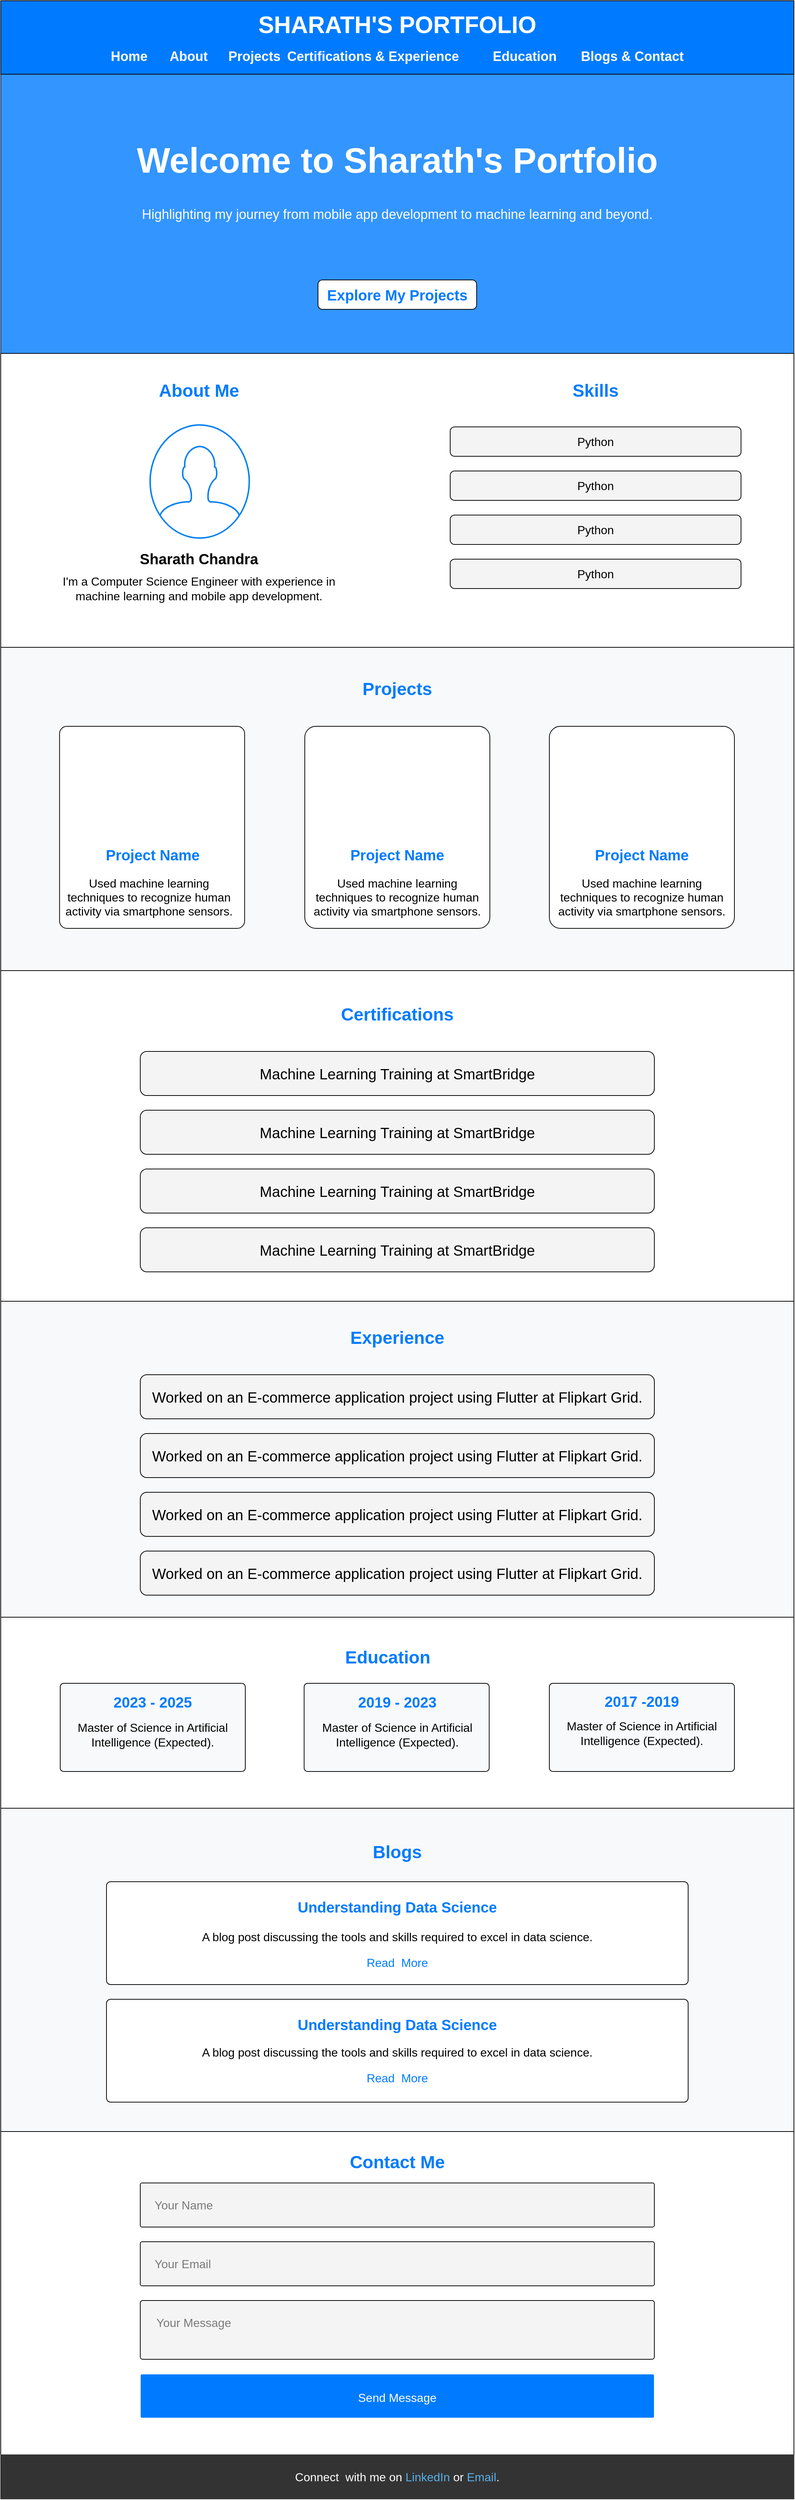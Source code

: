 <mxfile version="24.7.14">
  <diagram name="Page-1" id="ZmXhCzCnHMO-EWCTXmm_">
    <mxGraphModel dx="2040" dy="1305" grid="1" gridSize="10" guides="1" tooltips="1" connect="1" arrows="1" fold="1" page="1" pageScale="1" pageWidth="1080" pageHeight="2340" math="0" shadow="0">
      <root>
        <mxCell id="0" />
        <mxCell id="1" parent="0" />
        <mxCell id="nCHdA4UjMcVazkx-fYS6-107" value="" style="rounded=0;whiteSpace=wrap;html=1;fillColor=#F8F9FA;" vertex="1" parent="1">
          <mxGeometry y="1770" width="1080" height="450" as="geometry" />
        </mxCell>
        <mxCell id="nCHdA4UjMcVazkx-fYS6-1" value="&lt;p style=&quot;line-height: 50%;&quot;&gt;&lt;/p&gt;&lt;h1&gt;&lt;font color=&quot;#ffffff&quot; style=&quot;font-size: 48px;&quot;&gt;Welcome to Sharath&#39;s Portfolio&lt;/font&gt;&lt;/h1&gt;&lt;div style=&quot;line-height: 50%;&quot;&gt;&lt;font color=&quot;#ffffff&quot;&gt;&lt;br&gt;&lt;/font&gt;&lt;/div&gt;        &lt;p&gt;&lt;font color=&quot;#ffffff&quot; style=&quot;font-size: 18px;&quot;&gt;Highlighting my journey from mobile app development to machine learning and beyond.&lt;/font&gt;&lt;/p&gt;&lt;p&gt;&lt;font color=&quot;#ffffff&quot; style=&quot;font-size: 18px;&quot;&gt;&lt;br&gt;&lt;/font&gt;&lt;/p&gt;&lt;p&gt;&lt;font color=&quot;#ffffff&quot; style=&quot;font-size: 18px;&quot;&gt;&lt;br&gt;&lt;/font&gt;&lt;/p&gt;&lt;p&gt;&lt;/p&gt;" style="text;html=1;align=center;verticalAlign=middle;whiteSpace=wrap;rounded=0;" vertex="1" parent="1">
          <mxGeometry y="100" width="1080" height="400" as="geometry" />
        </mxCell>
        <mxCell id="nCHdA4UjMcVazkx-fYS6-2" value="" style="group" vertex="1" connectable="0" parent="1">
          <mxGeometry width="1080" height="480" as="geometry" />
        </mxCell>
        <mxCell id="nCHdA4UjMcVazkx-fYS6-3" value="&lt;p style=&quot;line-height: 50%;&quot;&gt;&lt;/p&gt;&lt;h1&gt;&lt;font color=&quot;#ffffff&quot; style=&quot;font-size: 48px;&quot;&gt;Welcome to Sharath&#39;s Portfolio&lt;/font&gt;&lt;/h1&gt;&lt;div style=&quot;line-height: 50%;&quot;&gt;&lt;font color=&quot;#ffffff&quot;&gt;&lt;br&gt;&lt;/font&gt;&lt;/div&gt;        &lt;p&gt;&lt;font color=&quot;#ffffff&quot; style=&quot;font-size: 18px;&quot;&gt;Highlighting my journey from mobile app development to machine learning and beyond.&lt;/font&gt;&lt;/p&gt;&lt;p&gt;&lt;font color=&quot;#ffffff&quot; style=&quot;font-size: 18px;&quot;&gt;&lt;br&gt;&lt;/font&gt;&lt;/p&gt;&lt;p&gt;&lt;font color=&quot;#ffffff&quot; style=&quot;font-size: 18px;&quot;&gt;&lt;br&gt;&lt;/font&gt;&lt;/p&gt;&lt;p&gt;&lt;br&gt;&lt;/p&gt;" style="rounded=0;whiteSpace=wrap;html=1;fillColor=#007BFF;opacity=80;" vertex="1" parent="nCHdA4UjMcVazkx-fYS6-2">
          <mxGeometry y="100" width="1080" height="380" as="geometry" />
        </mxCell>
        <mxCell id="nCHdA4UjMcVazkx-fYS6-4" value="" style="rounded=1;whiteSpace=wrap;html=1;" vertex="1" parent="nCHdA4UjMcVazkx-fYS6-2">
          <mxGeometry x="432" y="380" width="216" height="40" as="geometry" />
        </mxCell>
        <mxCell id="nCHdA4UjMcVazkx-fYS6-5" value="" style="rounded=0;whiteSpace=wrap;html=1;fillColor=#007bff;fontColor=#ffffff;" vertex="1" parent="nCHdA4UjMcVazkx-fYS6-2">
          <mxGeometry width="1080" height="100" as="geometry" />
        </mxCell>
        <mxCell id="nCHdA4UjMcVazkx-fYS6-6" value="&lt;div&gt;&lt;font size=&quot;1&quot;&gt;&lt;b style=&quot;font-size: 32px;&quot;&gt;SHARATH&#39;S PORTFOLIO&lt;/b&gt;&lt;/font&gt;&lt;/div&gt;&lt;div style=&quot;line-height: 50%;&quot;&gt;&lt;font size=&quot;1&quot;&gt;&lt;b style=&quot;font-size: 32px;&quot;&gt;&lt;br&gt;&lt;/b&gt;&lt;/font&gt;&lt;/div&gt;&lt;div style=&quot;font-size: 18px;&quot;&gt;&lt;font style=&quot;font-size: 18px;&quot;&gt;&lt;b style=&quot;&quot;&gt;Home &lt;span style=&quot;white-space: pre;&quot;&gt;&#x9;&lt;/span&gt;&lt;/b&gt;&lt;b&gt;About &lt;span style=&quot;white-space: pre;&quot;&gt;&#x9;&lt;/span&gt;Projects &lt;span style=&quot;white-space: pre;&quot;&gt;&#x9;&lt;/span&gt;Certifications &amp;amp; Experience &lt;span style=&quot;white-space: pre;&quot;&gt;&#x9;&lt;/span&gt;Education &lt;span style=&quot;white-space: pre;&quot;&gt;&#x9;&lt;/span&gt;Blogs &amp;amp; Contact&lt;br&gt;&lt;/b&gt;&lt;/font&gt;&lt;/div&gt;" style="text;html=1;align=center;verticalAlign=middle;whiteSpace=wrap;rounded=0;strokeColor=none;fontColor=#FFFFFF;" vertex="1" parent="nCHdA4UjMcVazkx-fYS6-2">
          <mxGeometry width="1080" height="100" as="geometry" />
        </mxCell>
        <mxCell id="nCHdA4UjMcVazkx-fYS6-7" value="&lt;b&gt;&lt;font style=&quot;font-size: 20px;&quot;&gt;Explore My Projects&lt;/font&gt;&lt;/b&gt;" style="text;html=1;align=center;verticalAlign=middle;whiteSpace=wrap;rounded=0;fontColor=#007bff;" vertex="1" parent="nCHdA4UjMcVazkx-fYS6-2">
          <mxGeometry x="432" y="380" width="216" height="40" as="geometry" />
        </mxCell>
        <mxCell id="nCHdA4UjMcVazkx-fYS6-26" value="" style="group" vertex="1" connectable="0" parent="1">
          <mxGeometry y="480" width="1080" height="400" as="geometry" />
        </mxCell>
        <mxCell id="nCHdA4UjMcVazkx-fYS6-27" value="" style="rounded=0;whiteSpace=wrap;html=1;" vertex="1" parent="nCHdA4UjMcVazkx-fYS6-26">
          <mxGeometry width="1080" height="400" as="geometry" />
        </mxCell>
        <mxCell id="nCHdA4UjMcVazkx-fYS6-28" value="" style="group" vertex="1" connectable="0" parent="nCHdA4UjMcVazkx-fYS6-26">
          <mxGeometry x="72" y="20" width="936" height="320" as="geometry" />
        </mxCell>
        <mxCell id="nCHdA4UjMcVazkx-fYS6-29" value="" style="rounded=1;whiteSpace=wrap;html=1;fillColor=#f4f4f4;" vertex="1" parent="nCHdA4UjMcVazkx-fYS6-28">
          <mxGeometry x="540" y="140" width="396" height="40" as="geometry" />
        </mxCell>
        <mxCell id="nCHdA4UjMcVazkx-fYS6-30" value="" style="rounded=1;whiteSpace=wrap;html=1;fillColor=#f4f4f4;" vertex="1" parent="nCHdA4UjMcVazkx-fYS6-28">
          <mxGeometry x="540" y="260" width="396" height="40" as="geometry" />
        </mxCell>
        <mxCell id="nCHdA4UjMcVazkx-fYS6-31" value="&lt;font style=&quot;font-size: 16px;&quot;&gt;Python&lt;/font&gt;" style="text;html=1;align=center;verticalAlign=middle;whiteSpace=wrap;rounded=0;" vertex="1" parent="nCHdA4UjMcVazkx-fYS6-28">
          <mxGeometry x="540" y="260" width="396" height="40" as="geometry" />
        </mxCell>
        <mxCell id="nCHdA4UjMcVazkx-fYS6-32" value="&lt;font style=&quot;font-size: 16px;&quot;&gt;Python&lt;/font&gt;" style="text;html=1;align=center;verticalAlign=middle;whiteSpace=wrap;rounded=0;" vertex="1" parent="nCHdA4UjMcVazkx-fYS6-28">
          <mxGeometry x="540" y="140" width="396" height="40" as="geometry" />
        </mxCell>
        <mxCell id="nCHdA4UjMcVazkx-fYS6-33" value="" style="rounded=1;whiteSpace=wrap;html=1;fillColor=#f4f4f4;" vertex="1" parent="nCHdA4UjMcVazkx-fYS6-28">
          <mxGeometry x="540" y="200" width="396" height="40" as="geometry" />
        </mxCell>
        <mxCell id="nCHdA4UjMcVazkx-fYS6-34" value="&lt;font style=&quot;font-size: 16px;&quot;&gt;Python&lt;/font&gt;" style="text;html=1;align=center;verticalAlign=middle;whiteSpace=wrap;rounded=1;" vertex="1" parent="nCHdA4UjMcVazkx-fYS6-28">
          <mxGeometry x="540" y="200" width="396" height="40" as="geometry" />
        </mxCell>
        <mxCell id="nCHdA4UjMcVazkx-fYS6-35" value="" style="rounded=1;whiteSpace=wrap;html=1;fillColor=#f4f4f4;" vertex="1" parent="nCHdA4UjMcVazkx-fYS6-28">
          <mxGeometry x="540" y="80" width="396" height="40" as="geometry" />
        </mxCell>
        <mxCell id="nCHdA4UjMcVazkx-fYS6-36" value="&lt;font style=&quot;font-size: 16px;&quot;&gt;Python&lt;/font&gt;" style="text;html=1;align=center;verticalAlign=middle;whiteSpace=wrap;rounded=1;labelBackgroundColor=none;labelBorderColor=none;" vertex="1" parent="nCHdA4UjMcVazkx-fYS6-28">
          <mxGeometry x="540" y="80" width="396" height="40" as="geometry" />
        </mxCell>
        <mxCell id="nCHdA4UjMcVazkx-fYS6-37" value="" style="html=1;verticalLabelPosition=bottom;align=center;labelBackgroundColor=#ffffff;verticalAlign=top;strokeWidth=2;strokeColor=#0080F0;shadow=0;dashed=0;shape=mxgraph.ios7.icons.user;" vertex="1" parent="nCHdA4UjMcVazkx-fYS6-28">
          <mxGeometry x="131.4" y="77.419" width="135" height="153.846" as="geometry" />
        </mxCell>
        <mxCell id="nCHdA4UjMcVazkx-fYS6-38" value="&lt;font color=&quot;#007bff&quot;&gt;&lt;b style=&quot;font-size: 24px;&quot;&gt;About Me&lt;br&gt;&lt;/b&gt;&lt;/font&gt;" style="text;html=1;align=center;verticalAlign=middle;whiteSpace=wrap;rounded=0;" vertex="1" parent="nCHdA4UjMcVazkx-fYS6-28">
          <mxGeometry x="72" width="252" height="61.538" as="geometry" />
        </mxCell>
        <mxCell id="nCHdA4UjMcVazkx-fYS6-39" value="&lt;font style=&quot;font-size: 20px;&quot;&gt;&lt;b&gt;&lt;font style=&quot;font-size: 20px;&quot;&gt;Sharath Chandra&lt;/font&gt;&lt;/b&gt;&lt;/font&gt;" style="text;html=1;align=center;verticalAlign=middle;whiteSpace=wrap;rounded=0;" vertex="1" parent="nCHdA4UjMcVazkx-fYS6-28">
          <mxGeometry x="72" y="240" width="252" height="38.71" as="geometry" />
        </mxCell>
        <mxCell id="nCHdA4UjMcVazkx-fYS6-40" value="&lt;font style=&quot;font-size: 16px;&quot;&gt;I&#39;m a Computer Science Engineer with experience in machine learning and mobile app development.&lt;/font&gt;" style="text;html=1;align=center;verticalAlign=middle;whiteSpace=wrap;rounded=0;" vertex="1" parent="nCHdA4UjMcVazkx-fYS6-28">
          <mxGeometry y="280" width="396" height="40" as="geometry" />
        </mxCell>
        <mxCell id="nCHdA4UjMcVazkx-fYS6-41" value="&lt;font color=&quot;#007bff&quot; style=&quot;font-size: 24px;&quot;&gt;&lt;b&gt;Skills&lt;/b&gt;&lt;/font&gt;" style="text;html=1;align=center;verticalAlign=middle;whiteSpace=wrap;rounded=0;" vertex="1" parent="nCHdA4UjMcVazkx-fYS6-28">
          <mxGeometry x="576" width="324" height="61.538" as="geometry" />
        </mxCell>
        <mxCell id="nCHdA4UjMcVazkx-fYS6-42" value="" style="group" vertex="1" connectable="0" parent="1">
          <mxGeometry y="880" width="1080" height="440" as="geometry" />
        </mxCell>
        <mxCell id="nCHdA4UjMcVazkx-fYS6-43" value="" style="rounded=0;whiteSpace=wrap;html=1;fillColor=#f8f9fa;" vertex="1" parent="nCHdA4UjMcVazkx-fYS6-42">
          <mxGeometry width="1080" height="440" as="geometry" />
        </mxCell>
        <mxCell id="nCHdA4UjMcVazkx-fYS6-44" value="" style="group" vertex="1" connectable="0" parent="nCHdA4UjMcVazkx-fYS6-42">
          <mxGeometry y="40" width="1080" height="360" as="geometry" />
        </mxCell>
        <mxCell id="nCHdA4UjMcVazkx-fYS6-45" value="" style="group" vertex="1" connectable="0" parent="nCHdA4UjMcVazkx-fYS6-44">
          <mxGeometry x="414" y="67.5" width="252" height="275" as="geometry" />
        </mxCell>
        <mxCell id="nCHdA4UjMcVazkx-fYS6-46" value="" style="rounded=1;whiteSpace=wrap;html=1;arcSize=6;" vertex="1" parent="nCHdA4UjMcVazkx-fYS6-45">
          <mxGeometry width="252" height="275" as="geometry" />
        </mxCell>
        <mxCell id="nCHdA4UjMcVazkx-fYS6-47" value="" style="shape=image;html=1;verticalAlign=top;verticalLabelPosition=bottom;labelBackgroundColor=#ffffff;imageAspect=0;aspect=fixed;image=https://cdn2.iconfinder.com/data/icons/crystalproject/128x128/mimetypes/image.png" vertex="1" parent="nCHdA4UjMcVazkx-fYS6-45">
          <mxGeometry x="58.5" width="135" height="135" as="geometry" />
        </mxCell>
        <mxCell id="nCHdA4UjMcVazkx-fYS6-48" value="&lt;font color=&quot;#007bff&quot; style=&quot;font-size: 20px;&quot;&gt;&lt;b&gt;Project Name&lt;br&gt;&lt;/b&gt;&lt;/font&gt;" style="text;html=1;align=center;verticalAlign=middle;whiteSpace=wrap;rounded=0;" vertex="1" parent="nCHdA4UjMcVazkx-fYS6-45">
          <mxGeometry x="36" y="157.5" width="180" height="33.75" as="geometry" />
        </mxCell>
        <mxCell id="nCHdA4UjMcVazkx-fYS6-49" value="&lt;font style=&quot;font-size: 16px;&quot;&gt;Used machine learning techniques to recognize human activity via smartphone sensors.&lt;/font&gt;" style="text;html=1;align=center;verticalAlign=middle;whiteSpace=wrap;rounded=0;" vertex="1" parent="nCHdA4UjMcVazkx-fYS6-45">
          <mxGeometry x="5" y="202.5" width="242" height="60" as="geometry" />
        </mxCell>
        <mxCell id="nCHdA4UjMcVazkx-fYS6-50" value="" style="group;rounded=0;" vertex="1" connectable="0" parent="nCHdA4UjMcVazkx-fYS6-44">
          <mxGeometry x="81" y="67.5" width="252" height="262.5" as="geometry" />
        </mxCell>
        <mxCell id="nCHdA4UjMcVazkx-fYS6-51" value="" style="rounded=1;whiteSpace=wrap;html=1;glass=0;labelPadding=0;arcSize=4;" vertex="1" parent="nCHdA4UjMcVazkx-fYS6-50">
          <mxGeometry x="-0.9" width="252" height="275" as="geometry" />
        </mxCell>
        <mxCell id="nCHdA4UjMcVazkx-fYS6-52" value="" style="shape=image;html=1;verticalAlign=top;verticalLabelPosition=bottom;labelBackgroundColor=#ffffff;imageAspect=0;aspect=fixed;image=https://cdn2.iconfinder.com/data/icons/crystalproject/128x128/mimetypes/image.png" vertex="1" parent="nCHdA4UjMcVazkx-fYS6-50">
          <mxGeometry x="57.6" width="135" height="135" as="geometry" />
        </mxCell>
        <mxCell id="nCHdA4UjMcVazkx-fYS6-53" value="&lt;font color=&quot;#007bff&quot; style=&quot;font-size: 20px;&quot;&gt;&lt;b&gt;Project Name&lt;br&gt;&lt;/b&gt;&lt;/font&gt;" style="text;html=1;align=center;verticalAlign=middle;whiteSpace=wrap;rounded=0;" vertex="1" parent="nCHdA4UjMcVazkx-fYS6-50">
          <mxGeometry x="36" y="157.5" width="180" height="33.75" as="geometry" />
        </mxCell>
        <mxCell id="nCHdA4UjMcVazkx-fYS6-54" value="&lt;font style=&quot;font-size: 16px;&quot;&gt;Used machine learning techniques to recognize human activity via smartphone sensors.&lt;/font&gt;" style="text;html=1;align=center;verticalAlign=middle;whiteSpace=wrap;rounded=0;" vertex="1" parent="nCHdA4UjMcVazkx-fYS6-50">
          <mxGeometry y="202.5" width="242" height="60" as="geometry" />
        </mxCell>
        <mxCell id="nCHdA4UjMcVazkx-fYS6-55" value="&lt;font color=&quot;#007bff&quot; style=&quot;font-size: 24px;&quot;&gt;&lt;b&gt;Projects&lt;/b&gt;&lt;/font&gt;" style="text;html=1;align=center;verticalAlign=middle;whiteSpace=wrap;rounded=0;" vertex="1" parent="nCHdA4UjMcVazkx-fYS6-44">
          <mxGeometry width="1080" height="33.75" as="geometry" />
        </mxCell>
        <mxCell id="nCHdA4UjMcVazkx-fYS6-56" value="" style="group" vertex="1" connectable="0" parent="nCHdA4UjMcVazkx-fYS6-44">
          <mxGeometry x="747" y="67.5" width="252" height="275" as="geometry" />
        </mxCell>
        <mxCell id="nCHdA4UjMcVazkx-fYS6-57" value="" style="rounded=1;whiteSpace=wrap;html=1;arcSize=6;" vertex="1" parent="nCHdA4UjMcVazkx-fYS6-56">
          <mxGeometry width="252" height="275" as="geometry" />
        </mxCell>
        <mxCell id="nCHdA4UjMcVazkx-fYS6-58" value="" style="shape=image;html=1;verticalAlign=top;verticalLabelPosition=bottom;labelBackgroundColor=#ffffff;imageAspect=0;aspect=fixed;image=https://cdn2.iconfinder.com/data/icons/crystalproject/128x128/mimetypes/image.png" vertex="1" parent="nCHdA4UjMcVazkx-fYS6-56">
          <mxGeometry x="58.5" width="135" height="135" as="geometry" />
        </mxCell>
        <mxCell id="nCHdA4UjMcVazkx-fYS6-59" value="&lt;font color=&quot;#007bff&quot; style=&quot;font-size: 20px;&quot;&gt;&lt;b&gt;Project Name&lt;br&gt;&lt;/b&gt;&lt;/font&gt;" style="text;html=1;align=center;verticalAlign=middle;whiteSpace=wrap;rounded=0;" vertex="1" parent="nCHdA4UjMcVazkx-fYS6-56">
          <mxGeometry x="36" y="157.5" width="180" height="33.75" as="geometry" />
        </mxCell>
        <mxCell id="nCHdA4UjMcVazkx-fYS6-60" value="&lt;font style=&quot;font-size: 16px;&quot;&gt;Used machine learning techniques to recognize human activity via smartphone sensors.&lt;/font&gt;" style="text;html=1;align=center;verticalAlign=middle;whiteSpace=wrap;rounded=0;" vertex="1" parent="nCHdA4UjMcVazkx-fYS6-56">
          <mxGeometry x="5" y="202.5" width="242" height="60" as="geometry" />
        </mxCell>
        <mxCell id="nCHdA4UjMcVazkx-fYS6-61" value="" style="group" vertex="1" connectable="0" parent="1">
          <mxGeometry y="1360" width="1080" height="820" as="geometry" />
        </mxCell>
        <mxCell id="nCHdA4UjMcVazkx-fYS6-62" value="" style="rounded=0;whiteSpace=wrap;html=1;" vertex="1" parent="nCHdA4UjMcVazkx-fYS6-61">
          <mxGeometry y="-40" width="1080" height="450" as="geometry" />
        </mxCell>
        <mxCell id="nCHdA4UjMcVazkx-fYS6-68" value="&lt;font color=&quot;#007bff&quot; style=&quot;font-size: 24px;&quot;&gt;&lt;b&gt;Certifications&lt;/b&gt;&lt;br&gt;&lt;/font&gt;" style="text;html=1;align=center;verticalAlign=middle;whiteSpace=wrap;rounded=0;" vertex="1" parent="nCHdA4UjMcVazkx-fYS6-61">
          <mxGeometry width="1080" height="40" as="geometry" />
        </mxCell>
        <mxCell id="nCHdA4UjMcVazkx-fYS6-72" value="" style="group" vertex="1" connectable="0" parent="nCHdA4UjMcVazkx-fYS6-61">
          <mxGeometry y="440" width="1080" height="380" as="geometry" />
        </mxCell>
        <mxCell id="nCHdA4UjMcVazkx-fYS6-77" value="&lt;font color=&quot;#007bff&quot; style=&quot;font-size: 24px;&quot;&gt;&lt;b&gt;Experience&lt;br&gt;&lt;/b&gt;&lt;/font&gt;" style="text;html=1;align=center;verticalAlign=middle;whiteSpace=wrap;rounded=0;" vertex="1" parent="nCHdA4UjMcVazkx-fYS6-72">
          <mxGeometry width="1080" height="40" as="geometry" />
        </mxCell>
        <mxCell id="nCHdA4UjMcVazkx-fYS6-93" value="" style="group" vertex="1" connectable="0" parent="nCHdA4UjMcVazkx-fYS6-72">
          <mxGeometry x="190" y="70" width="700" height="60" as="geometry" />
        </mxCell>
        <mxCell id="nCHdA4UjMcVazkx-fYS6-76" value="" style="rounded=1;whiteSpace=wrap;html=1;fillColor=#f4f4f4;" vertex="1" parent="nCHdA4UjMcVazkx-fYS6-93">
          <mxGeometry width="700" height="60" as="geometry" />
        </mxCell>
        <mxCell id="nCHdA4UjMcVazkx-fYS6-78" value="&lt;font style=&quot;font-size: 20px;&quot;&gt;Worked on an E-commerce application project using Flutter at Flipkart Grid.&lt;/font&gt;" style="text;html=1;align=center;verticalAlign=middle;whiteSpace=wrap;rounded=0;" vertex="1" parent="nCHdA4UjMcVazkx-fYS6-93">
          <mxGeometry width="700" height="60" as="geometry" />
        </mxCell>
        <mxCell id="nCHdA4UjMcVazkx-fYS6-100" value="" style="group" vertex="1" connectable="0" parent="nCHdA4UjMcVazkx-fYS6-72">
          <mxGeometry x="190" y="230" width="700" height="60" as="geometry" />
        </mxCell>
        <mxCell id="nCHdA4UjMcVazkx-fYS6-101" value="" style="rounded=1;whiteSpace=wrap;html=1;fillColor=#f4f4f4;" vertex="1" parent="nCHdA4UjMcVazkx-fYS6-100">
          <mxGeometry width="700" height="60" as="geometry" />
        </mxCell>
        <mxCell id="nCHdA4UjMcVazkx-fYS6-102" value="&lt;font style=&quot;font-size: 20px;&quot;&gt;Worked on an E-commerce application project using Flutter at Flipkart Grid.&lt;/font&gt;" style="text;html=1;align=center;verticalAlign=middle;whiteSpace=wrap;rounded=0;" vertex="1" parent="nCHdA4UjMcVazkx-fYS6-100">
          <mxGeometry width="700" height="60" as="geometry" />
        </mxCell>
        <mxCell id="nCHdA4UjMcVazkx-fYS6-97" value="" style="group" vertex="1" connectable="0" parent="nCHdA4UjMcVazkx-fYS6-72">
          <mxGeometry x="190" y="150" width="700" height="60" as="geometry" />
        </mxCell>
        <mxCell id="nCHdA4UjMcVazkx-fYS6-98" value="" style="rounded=1;whiteSpace=wrap;html=1;fillColor=#f4f4f4;" vertex="1" parent="nCHdA4UjMcVazkx-fYS6-97">
          <mxGeometry width="700" height="60" as="geometry" />
        </mxCell>
        <mxCell id="nCHdA4UjMcVazkx-fYS6-99" value="&lt;font style=&quot;font-size: 20px;&quot;&gt;Worked on an E-commerce application project using Flutter at Flipkart Grid.&lt;/font&gt;" style="text;html=1;align=center;verticalAlign=middle;whiteSpace=wrap;rounded=0;" vertex="1" parent="nCHdA4UjMcVazkx-fYS6-97">
          <mxGeometry width="700" height="60" as="geometry" />
        </mxCell>
        <mxCell id="nCHdA4UjMcVazkx-fYS6-94" value="" style="group" vertex="1" connectable="0" parent="nCHdA4UjMcVazkx-fYS6-72">
          <mxGeometry x="190" y="310" width="700" height="60" as="geometry" />
        </mxCell>
        <mxCell id="nCHdA4UjMcVazkx-fYS6-95" value="" style="rounded=1;whiteSpace=wrap;html=1;fillColor=#f4f4f4;" vertex="1" parent="nCHdA4UjMcVazkx-fYS6-94">
          <mxGeometry width="700" height="60" as="geometry" />
        </mxCell>
        <mxCell id="nCHdA4UjMcVazkx-fYS6-96" value="&lt;font style=&quot;font-size: 20px;&quot;&gt;Worked on an E-commerce application project using Flutter at Flipkart Grid.&lt;/font&gt;" style="text;html=1;align=center;verticalAlign=middle;whiteSpace=wrap;rounded=0;" vertex="1" parent="nCHdA4UjMcVazkx-fYS6-94">
          <mxGeometry width="700" height="60" as="geometry" />
        </mxCell>
        <mxCell id="nCHdA4UjMcVazkx-fYS6-83" value="" style="group" vertex="1" connectable="0" parent="nCHdA4UjMcVazkx-fYS6-61">
          <mxGeometry x="190" y="70" width="700" height="60" as="geometry" />
        </mxCell>
        <mxCell id="nCHdA4UjMcVazkx-fYS6-63" value="" style="rounded=1;whiteSpace=wrap;html=1;fillColor=#f4f4f4;" vertex="1" parent="nCHdA4UjMcVazkx-fYS6-83">
          <mxGeometry width="699.996" height="60" as="geometry" />
        </mxCell>
        <mxCell id="nCHdA4UjMcVazkx-fYS6-64" value="&lt;div align=&quot;center&quot;&gt;&lt;font style=&quot;font-size: 20px;&quot;&gt;Machine Learning Training at SmartBridge&lt;/font&gt;&lt;/div&gt;" style="text;html=1;align=center;verticalAlign=middle;whiteSpace=wrap;rounded=0;" vertex="1" parent="nCHdA4UjMcVazkx-fYS6-83">
          <mxGeometry x="0.004" width="699.996" height="60" as="geometry" />
        </mxCell>
        <mxCell id="nCHdA4UjMcVazkx-fYS6-84" value="" style="group" vertex="1" connectable="0" parent="nCHdA4UjMcVazkx-fYS6-61">
          <mxGeometry x="190" y="150" width="700" height="60" as="geometry" />
        </mxCell>
        <mxCell id="nCHdA4UjMcVazkx-fYS6-85" value="" style="rounded=1;whiteSpace=wrap;html=1;fillColor=#f4f4f4;" vertex="1" parent="nCHdA4UjMcVazkx-fYS6-84">
          <mxGeometry width="699.996" height="60" as="geometry" />
        </mxCell>
        <mxCell id="nCHdA4UjMcVazkx-fYS6-86" value="&lt;div align=&quot;center&quot;&gt;&lt;font style=&quot;font-size: 20px;&quot;&gt;Machine Learning Training at SmartBridge&lt;/font&gt;&lt;/div&gt;" style="text;html=1;align=center;verticalAlign=middle;whiteSpace=wrap;rounded=0;" vertex="1" parent="nCHdA4UjMcVazkx-fYS6-84">
          <mxGeometry x="0.004" width="699.996" height="60" as="geometry" />
        </mxCell>
        <mxCell id="nCHdA4UjMcVazkx-fYS6-90" value="" style="group" vertex="1" connectable="0" parent="nCHdA4UjMcVazkx-fYS6-61">
          <mxGeometry x="190" y="310" width="700" height="60" as="geometry" />
        </mxCell>
        <mxCell id="nCHdA4UjMcVazkx-fYS6-91" value="" style="rounded=1;whiteSpace=wrap;html=1;fillColor=#f4f4f4;" vertex="1" parent="nCHdA4UjMcVazkx-fYS6-90">
          <mxGeometry width="699.996" height="60" as="geometry" />
        </mxCell>
        <mxCell id="nCHdA4UjMcVazkx-fYS6-92" value="&lt;div align=&quot;center&quot;&gt;&lt;font style=&quot;font-size: 20px;&quot;&gt;Machine Learning Training at SmartBridge&lt;/font&gt;&lt;/div&gt;" style="text;html=1;align=center;verticalAlign=middle;whiteSpace=wrap;rounded=0;" vertex="1" parent="nCHdA4UjMcVazkx-fYS6-90">
          <mxGeometry x="0.004" width="699.996" height="60" as="geometry" />
        </mxCell>
        <mxCell id="nCHdA4UjMcVazkx-fYS6-87" value="" style="group" vertex="1" connectable="0" parent="nCHdA4UjMcVazkx-fYS6-61">
          <mxGeometry x="190" y="230" width="700" height="60" as="geometry" />
        </mxCell>
        <mxCell id="nCHdA4UjMcVazkx-fYS6-88" value="" style="rounded=1;whiteSpace=wrap;html=1;fillColor=#f4f4f4;" vertex="1" parent="nCHdA4UjMcVazkx-fYS6-87">
          <mxGeometry width="699.996" height="60" as="geometry" />
        </mxCell>
        <mxCell id="nCHdA4UjMcVazkx-fYS6-89" value="&lt;div align=&quot;center&quot;&gt;&lt;font style=&quot;font-size: 20px;&quot;&gt;Machine Learning Training at SmartBridge&lt;/font&gt;&lt;/div&gt;" style="text;html=1;align=center;verticalAlign=middle;whiteSpace=wrap;rounded=0;" vertex="1" parent="nCHdA4UjMcVazkx-fYS6-87">
          <mxGeometry x="0.004" width="699.996" height="60" as="geometry" />
        </mxCell>
        <mxCell id="nCHdA4UjMcVazkx-fYS6-114" value="" style="group" vertex="1" connectable="0" parent="1">
          <mxGeometry y="2200" width="1080" height="260" as="geometry" />
        </mxCell>
        <mxCell id="nCHdA4UjMcVazkx-fYS6-115" value="" style="rounded=0;whiteSpace=wrap;html=1;fillColor=#FFFFFF;" vertex="1" parent="nCHdA4UjMcVazkx-fYS6-114">
          <mxGeometry width="1080" height="260" as="geometry" />
        </mxCell>
        <mxCell id="nCHdA4UjMcVazkx-fYS6-116" value="" style="group;rounded=0;shadow=1;" vertex="1" connectable="0" parent="nCHdA4UjMcVazkx-fYS6-114">
          <mxGeometry x="81" y="90" width="252" height="125.71" as="geometry" />
        </mxCell>
        <mxCell id="nCHdA4UjMcVazkx-fYS6-117" value="" style="rounded=1;whiteSpace=wrap;html=1;glass=0;labelPadding=0;arcSize=4;fillColor=#F8F9FA;" vertex="1" parent="nCHdA4UjMcVazkx-fYS6-116">
          <mxGeometry width="252" height="120" as="geometry" />
        </mxCell>
        <mxCell id="nCHdA4UjMcVazkx-fYS6-118" value="&lt;font color=&quot;#007bff&quot;&gt;&lt;b style=&quot;font-size: 20px;&quot;&gt;&lt;font style=&quot;font-size: 20px;&quot;&gt;2023 - 2025&lt;br&gt;&lt;/font&gt;&lt;/b&gt;&lt;/font&gt;" style="text;html=1;align=center;verticalAlign=middle;whiteSpace=wrap;rounded=0;" vertex="1" parent="nCHdA4UjMcVazkx-fYS6-116">
          <mxGeometry y="10" width="252" height="30" as="geometry" />
        </mxCell>
        <mxCell id="nCHdA4UjMcVazkx-fYS6-119" value="&lt;font style=&quot;font-size: 16px;&quot;&gt;Master of Science in Artificial Intelligence (Expected).&lt;/font&gt;" style="text;html=1;align=center;verticalAlign=middle;whiteSpace=wrap;rounded=0;" vertex="1" parent="nCHdA4UjMcVazkx-fYS6-116">
          <mxGeometry y="30" width="252" height="80" as="geometry" />
        </mxCell>
        <mxCell id="nCHdA4UjMcVazkx-fYS6-120" value="&lt;font color=&quot;#007bff&quot; style=&quot;font-size: 24px;&quot;&gt;&lt;b&gt;Education&lt;/b&gt;&lt;/font&gt;" style="text;html=1;align=center;verticalAlign=middle;whiteSpace=wrap;rounded=0;" vertex="1" parent="nCHdA4UjMcVazkx-fYS6-114">
          <mxGeometry y="40" width="1053.659" height="30.0" as="geometry" />
        </mxCell>
        <mxCell id="nCHdA4UjMcVazkx-fYS6-121" value="" style="rounded=1;whiteSpace=wrap;html=1;glass=0;labelPadding=0;arcSize=4;fillColor=#F8F9FA;" vertex="1" parent="nCHdA4UjMcVazkx-fYS6-114">
          <mxGeometry x="747" y="90" width="252" height="120" as="geometry" />
        </mxCell>
        <mxCell id="nCHdA4UjMcVazkx-fYS6-122" value="&lt;font style=&quot;font-size: 16px;&quot;&gt;Master of Science in Artificial Intelligence (Expected).&lt;/font&gt;" style="text;html=1;align=center;verticalAlign=middle;whiteSpace=wrap;rounded=0;" vertex="1" parent="nCHdA4UjMcVazkx-fYS6-114">
          <mxGeometry x="747" y="119" width="252" height="77.333" as="geometry" />
        </mxCell>
        <mxCell id="nCHdA4UjMcVazkx-fYS6-123" value="&lt;font color=&quot;#007bff&quot;&gt;&lt;b style=&quot;font-size: 20px;&quot;&gt;&lt;font style=&quot;font-size: 20px;&quot;&gt;2017 -2019&lt;br&gt;&lt;/font&gt;&lt;/b&gt;&lt;/font&gt;" style="text;html=1;align=center;verticalAlign=middle;whiteSpace=wrap;rounded=0;" vertex="1" parent="nCHdA4UjMcVazkx-fYS6-114">
          <mxGeometry x="747" y="99.667" width="252" height="29.0" as="geometry" />
        </mxCell>
        <mxCell id="nCHdA4UjMcVazkx-fYS6-124" value="" style="rounded=1;whiteSpace=wrap;html=1;glass=0;labelPadding=0;arcSize=4;fillColor=#F8F9FA;" vertex="1" parent="nCHdA4UjMcVazkx-fYS6-114">
          <mxGeometry x="413.122" y="90" width="252" height="120" as="geometry" />
        </mxCell>
        <mxCell id="nCHdA4UjMcVazkx-fYS6-125" value="&lt;font style=&quot;font-size: 16px;&quot;&gt;Master of Science in Artificial Intelligence (Expected).&lt;/font&gt;" style="text;html=1;align=center;verticalAlign=middle;whiteSpace=wrap;rounded=0;" vertex="1" parent="nCHdA4UjMcVazkx-fYS6-114">
          <mxGeometry x="414" y="120" width="252" height="80" as="geometry" />
        </mxCell>
        <mxCell id="nCHdA4UjMcVazkx-fYS6-126" value="&lt;font color=&quot;#007bff&quot;&gt;&lt;b style=&quot;font-size: 20px;&quot;&gt;&lt;font style=&quot;font-size: 20px;&quot;&gt;2019 - 2023&lt;br&gt;&lt;/font&gt;&lt;/b&gt;&lt;/font&gt;" style="text;html=1;align=center;verticalAlign=middle;whiteSpace=wrap;rounded=0;" vertex="1" parent="nCHdA4UjMcVazkx-fYS6-114">
          <mxGeometry x="414" y="100" width="252" height="30" as="geometry" />
        </mxCell>
        <mxCell id="nCHdA4UjMcVazkx-fYS6-140" value="" style="group" vertex="1" connectable="0" parent="1">
          <mxGeometry y="2500" width="1080" height="360" as="geometry" />
        </mxCell>
        <mxCell id="nCHdA4UjMcVazkx-fYS6-146" value="" style="rounded=0;whiteSpace=wrap;html=1;fillColor=#F8F9FA;" vertex="1" parent="nCHdA4UjMcVazkx-fYS6-140">
          <mxGeometry y="-40" width="1080" height="440" as="geometry" />
        </mxCell>
        <mxCell id="nCHdA4UjMcVazkx-fYS6-141" value="" style="rounded=1;whiteSpace=wrap;html=1;fillColor=#FFFFFF;arcSize=4;" vertex="1" parent="nCHdA4UjMcVazkx-fYS6-140">
          <mxGeometry x="144" y="220" width="792" height="140" as="geometry" />
        </mxCell>
        <mxCell id="nCHdA4UjMcVazkx-fYS6-142" value="" style="rounded=1;whiteSpace=wrap;html=1;fillColor=#FFFFFF;arcSize=4;" vertex="1" parent="nCHdA4UjMcVazkx-fYS6-140">
          <mxGeometry x="144" y="60" width="792" height="140" as="geometry" />
        </mxCell>
        <mxCell id="nCHdA4UjMcVazkx-fYS6-143" value="&lt;font color=&quot;#007bff&quot; style=&quot;font-size: 24px;&quot;&gt;&lt;b&gt;Blogs&lt;/b&gt;&lt;/font&gt;" style="text;html=1;align=center;verticalAlign=middle;whiteSpace=wrap;rounded=0;" vertex="1" parent="nCHdA4UjMcVazkx-fYS6-140">
          <mxGeometry width="1080" height="40" as="geometry" />
        </mxCell>
        <mxCell id="nCHdA4UjMcVazkx-fYS6-144" value="&lt;div style=&quot;font-size: 16px;&quot; class=&quot;blog-post&quot;&gt;&lt;br&gt;                &lt;h3&gt;&lt;font color=&quot;#007bff&quot; style=&quot;font-size: 20px;&quot;&gt;Understanding Data Science&lt;/font&gt;&lt;/h3&gt;                &lt;p&gt;&lt;font style=&quot;font-size: 16px;&quot;&gt;A blog post discussing the tools and skills required to excel in data science.&lt;/font&gt;&lt;/p&gt;&lt;p&gt;&lt;font color=&quot;#007bff&quot; style=&quot;font-size: 16px;&quot;&gt;Read&amp;nbsp; More&lt;br&gt;&lt;/font&gt;&lt;/p&gt;                            &lt;/div&gt;" style="text;html=1;align=center;verticalAlign=middle;whiteSpace=wrap;rounded=0;" vertex="1" parent="nCHdA4UjMcVazkx-fYS6-140">
          <mxGeometry x="216" y="60" width="648" height="120" as="geometry" />
        </mxCell>
        <mxCell id="nCHdA4UjMcVazkx-fYS6-145" value="&lt;div style=&quot;font-size: 16px;&quot; class=&quot;blog-post&quot;&gt;&lt;br style=&quot;font-size: 16px;&quot;&gt;                &lt;h3 style=&quot;font-size: 16px;&quot;&gt;&lt;font color=&quot;#007bff&quot; style=&quot;font-size: 20px;&quot;&gt;Understanding Data Science&lt;/font&gt;&lt;/h3&gt;                &lt;p style=&quot;font-size: 16px;&quot;&gt;&lt;font style=&quot;font-size: 16px;&quot;&gt;A blog post discussing the tools and skills required to excel in data science.&lt;/font&gt;&lt;/p&gt;&lt;p style=&quot;font-size: 16px;&quot;&gt;&lt;font color=&quot;#007bff&quot; style=&quot;font-size: 16px;&quot;&gt;Read&amp;nbsp; More&lt;br style=&quot;font-size: 16px;&quot;&gt;&lt;/font&gt;&lt;/p&gt;                            &lt;/div&gt;" style="text;html=1;align=center;verticalAlign=middle;whiteSpace=wrap;rounded=0;fontSize=16;spacing=0;" vertex="1" parent="nCHdA4UjMcVazkx-fYS6-140">
          <mxGeometry x="216" y="220" width="648" height="120" as="geometry" />
        </mxCell>
        <mxCell id="nCHdA4UjMcVazkx-fYS6-147" value="" style="group" vertex="1" connectable="0" parent="1">
          <mxGeometry y="2900" width="1080" height="390" as="geometry" />
        </mxCell>
        <mxCell id="nCHdA4UjMcVazkx-fYS6-157" value="" style="rounded=0;whiteSpace=wrap;html=1;" vertex="1" parent="nCHdA4UjMcVazkx-fYS6-147">
          <mxGeometry width="1080" height="440" as="geometry" />
        </mxCell>
        <mxCell id="nCHdA4UjMcVazkx-fYS6-151" value="" style="rounded=1;whiteSpace=wrap;html=1;fillColor=#f4f4f4;arcSize=4;" vertex="1" parent="nCHdA4UjMcVazkx-fYS6-147">
          <mxGeometry x="190" y="150" width="700" height="60" as="geometry" />
        </mxCell>
        <mxCell id="nCHdA4UjMcVazkx-fYS6-155" value="&lt;div style=&quot;font-size: 16px;&quot; align=&quot;left&quot;&gt;&lt;font color=&quot;#7a7a7a&quot; style=&quot;font-size: 16px;&quot;&gt;&amp;nbsp;&amp;nbsp;&amp;nbsp; Your Email&lt;/font&gt;&lt;/div&gt;" style="text;html=1;align=left;verticalAlign=middle;whiteSpace=wrap;rounded=0;" vertex="1" parent="nCHdA4UjMcVazkx-fYS6-147">
          <mxGeometry x="190" y="150" width="700" height="60" as="geometry" />
        </mxCell>
        <mxCell id="nCHdA4UjMcVazkx-fYS6-152" value="" style="rounded=1;whiteSpace=wrap;html=1;fillColor=#f4f4f4;arcSize=4;" vertex="1" parent="nCHdA4UjMcVazkx-fYS6-147">
          <mxGeometry x="190" y="70" width="700" height="60" as="geometry" />
        </mxCell>
        <mxCell id="nCHdA4UjMcVazkx-fYS6-153" value="&lt;div style=&quot;font-size: 16px;&quot; align=&quot;left&quot;&gt;&lt;font style=&quot;font-size: 16px;&quot;&gt;&lt;font color=&quot;#7a7a7a&quot;&gt;&amp;nbsp;&amp;nbsp;&amp;nbsp; Your Name&lt;/font&gt;&lt;br&gt;&lt;/font&gt;&lt;/div&gt;" style="text;html=1;align=left;verticalAlign=middle;whiteSpace=wrap;rounded=0;" vertex="1" parent="nCHdA4UjMcVazkx-fYS6-147">
          <mxGeometry x="190" y="70" width="700" height="60" as="geometry" />
        </mxCell>
        <mxCell id="nCHdA4UjMcVazkx-fYS6-148" value="" style="rounded=1;whiteSpace=wrap;html=1;fillColor=#007bff;arcSize=4;strokeColor=#FFFFFF;fontColor=#FFFFFF;" vertex="1" parent="nCHdA4UjMcVazkx-fYS6-147">
          <mxGeometry x="190" y="330" width="700" height="60" as="geometry" />
        </mxCell>
        <mxCell id="nCHdA4UjMcVazkx-fYS6-149" value="" style="rounded=1;whiteSpace=wrap;html=1;fillColor=#f4f4f4;arcSize=4;" vertex="1" parent="nCHdA4UjMcVazkx-fYS6-147">
          <mxGeometry x="190" y="230" width="700" height="80" as="geometry" />
        </mxCell>
        <mxCell id="nCHdA4UjMcVazkx-fYS6-154" value="&lt;font color=&quot;#007bff&quot; style=&quot;font-size: 24px;&quot;&gt;&lt;b&gt;Contact Me&lt;/b&gt;&lt;br&gt;&lt;/font&gt;" style="text;html=1;align=center;verticalAlign=middle;whiteSpace=wrap;rounded=0;" vertex="1" parent="nCHdA4UjMcVazkx-fYS6-147">
          <mxGeometry y="20" width="1080" height="43.333" as="geometry" />
        </mxCell>
        <mxCell id="nCHdA4UjMcVazkx-fYS6-156" value="&lt;font color=&quot;#ffffff&quot; style=&quot;font-size: 16px;&quot;&gt;Send Message&lt;br&gt;&lt;/font&gt;" style="text;html=1;align=center;verticalAlign=middle;whiteSpace=wrap;rounded=0;" vertex="1" parent="nCHdA4UjMcVazkx-fYS6-147">
          <mxGeometry x="190" y="332" width="700" height="60" as="geometry" />
        </mxCell>
        <mxCell id="nCHdA4UjMcVazkx-fYS6-150" value="&amp;nbsp;&amp;nbsp;&amp;nbsp;&amp;nbsp;&amp;nbsp; &lt;font style=&quot;font-size: 16px;&quot;&gt;&lt;font color=&quot;#7a7a7a&quot;&gt;Your Message&lt;/font&gt;&lt;br&gt;&lt;/font&gt;" style="text;html=1;align=left;verticalAlign=middle;whiteSpace=wrap;rounded=0;" vertex="1" parent="nCHdA4UjMcVazkx-fYS6-147">
          <mxGeometry x="190" y="230" width="700" height="60" as="geometry" />
        </mxCell>
        <mxCell id="nCHdA4UjMcVazkx-fYS6-158" value="" style="group" vertex="1" connectable="0" parent="1">
          <mxGeometry y="3340" width="1080" height="60" as="geometry" />
        </mxCell>
        <mxCell id="nCHdA4UjMcVazkx-fYS6-159" value="" style="rounded=0;whiteSpace=wrap;html=1;strokeColor=#333333;fillColor=#333333;" vertex="1" parent="nCHdA4UjMcVazkx-fYS6-158">
          <mxGeometry width="1080" height="60" as="geometry" />
        </mxCell>
        <mxCell id="nCHdA4UjMcVazkx-fYS6-160" value="&lt;font style=&quot;font-size: 16px;&quot;&gt;&lt;font color=&quot;#ffffff&quot;&gt;Connect&lt;/font&gt;&amp;nbsp; &lt;font color=&quot;#ffffff&quot;&gt;with me on&lt;/font&gt; &lt;font color=&quot;#5aafe8&quot;&gt;LinkedIn&lt;/font&gt; &lt;font color=&quot;#f8f9fa&quot;&gt;or &lt;/font&gt;&lt;font color=&quot;#5aafe8&quot;&gt;Email&lt;font color=&quot;#ffffff&quot;&gt;.&lt;/font&gt;&lt;/font&gt;&lt;/font&gt;" style="text;html=1;align=center;verticalAlign=middle;whiteSpace=wrap;rounded=0;" vertex="1" parent="nCHdA4UjMcVazkx-fYS6-158">
          <mxGeometry width="1080" height="60" as="geometry" />
        </mxCell>
      </root>
    </mxGraphModel>
  </diagram>
</mxfile>

